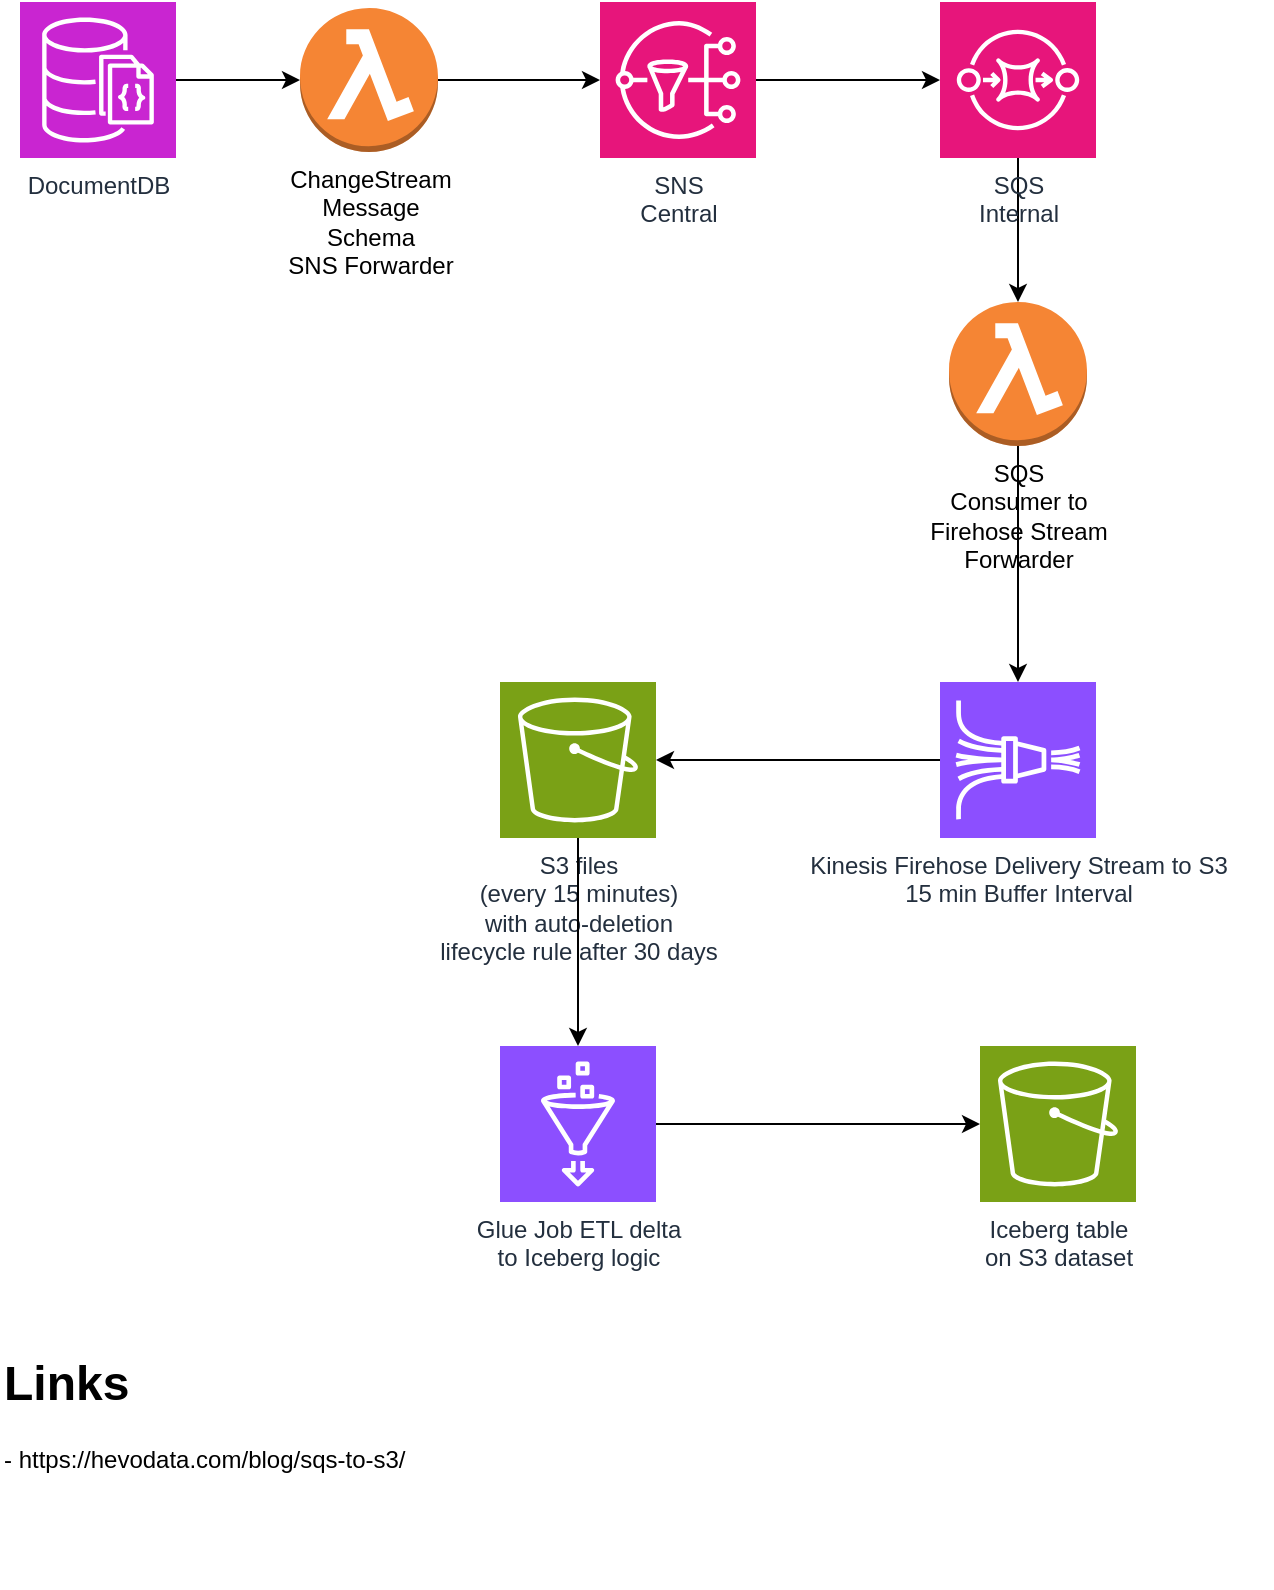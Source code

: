 <mxfile version="24.7.6">
  <diagram name="Seite-1" id="druK0AdYgV0rrxd1C6t_">
    <mxGraphModel dx="1434" dy="794" grid="1" gridSize="10" guides="1" tooltips="1" connect="1" arrows="1" fold="1" page="1" pageScale="1" pageWidth="827" pageHeight="1169" math="0" shadow="0">
      <root>
        <mxCell id="0" />
        <mxCell id="1" parent="0" />
        <mxCell id="ieJKX9yTI5mCktCNdGUZ-1" value="DocumentDB" style="sketch=0;points=[[0,0,0],[0.25,0,0],[0.5,0,0],[0.75,0,0],[1,0,0],[0,1,0],[0.25,1,0],[0.5,1,0],[0.75,1,0],[1,1,0],[0,0.25,0],[0,0.5,0],[0,0.75,0],[1,0.25,0],[1,0.5,0],[1,0.75,0]];outlineConnect=0;fontColor=#232F3E;fillColor=#C925D1;strokeColor=#ffffff;dashed=0;verticalLabelPosition=bottom;verticalAlign=top;align=center;html=1;fontSize=12;fontStyle=0;aspect=fixed;shape=mxgraph.aws4.resourceIcon;resIcon=mxgraph.aws4.documentdb_with_mongodb_compatibility;" vertex="1" parent="1">
          <mxGeometry x="30" y="40" width="78" height="78" as="geometry" />
        </mxCell>
        <mxCell id="ieJKX9yTI5mCktCNdGUZ-2" value="SNS&lt;br&gt;Central" style="sketch=0;points=[[0,0,0],[0.25,0,0],[0.5,0,0],[0.75,0,0],[1,0,0],[0,1,0],[0.25,1,0],[0.5,1,0],[0.75,1,0],[1,1,0],[0,0.25,0],[0,0.5,0],[0,0.75,0],[1,0.25,0],[1,0.5,0],[1,0.75,0]];outlineConnect=0;fontColor=#232F3E;fillColor=#E7157B;strokeColor=#ffffff;dashed=0;verticalLabelPosition=bottom;verticalAlign=top;align=center;html=1;fontSize=12;fontStyle=0;aspect=fixed;shape=mxgraph.aws4.resourceIcon;resIcon=mxgraph.aws4.sns;" vertex="1" parent="1">
          <mxGeometry x="320" y="40" width="78" height="78" as="geometry" />
        </mxCell>
        <mxCell id="ieJKX9yTI5mCktCNdGUZ-9" style="edgeStyle=orthogonalEdgeStyle;rounded=0;orthogonalLoop=1;jettySize=auto;html=1;entryX=0.5;entryY=0;entryDx=0;entryDy=0;entryPerimeter=0;" edge="1" parent="1" source="ieJKX9yTI5mCktCNdGUZ-3" target="ieJKX9yTI5mCktCNdGUZ-10">
          <mxGeometry relative="1" as="geometry" />
        </mxCell>
        <mxCell id="ieJKX9yTI5mCktCNdGUZ-3" value="SQS&lt;br&gt;Internal" style="sketch=0;points=[[0,0,0],[0.25,0,0],[0.5,0,0],[0.75,0,0],[1,0,0],[0,1,0],[0.25,1,0],[0.5,1,0],[0.75,1,0],[1,1,0],[0,0.25,0],[0,0.5,0],[0,0.75,0],[1,0.25,0],[1,0.5,0],[1,0.75,0]];outlineConnect=0;fontColor=#232F3E;fillColor=#E7157B;strokeColor=#ffffff;dashed=0;verticalLabelPosition=bottom;verticalAlign=top;align=center;html=1;fontSize=12;fontStyle=0;aspect=fixed;shape=mxgraph.aws4.resourceIcon;resIcon=mxgraph.aws4.sqs;" vertex="1" parent="1">
          <mxGeometry x="490" y="40" width="78" height="78" as="geometry" />
        </mxCell>
        <mxCell id="ieJKX9yTI5mCktCNdGUZ-4" value="ChangeStream&lt;br&gt;Message&lt;br&gt;Schema&lt;br&gt;SNS Forwarder" style="outlineConnect=0;dashed=0;verticalLabelPosition=bottom;verticalAlign=top;align=center;html=1;shape=mxgraph.aws3.lambda_function;fillColor=#F58534;gradientColor=none;" vertex="1" parent="1">
          <mxGeometry x="170" y="43" width="69" height="72" as="geometry" />
        </mxCell>
        <mxCell id="ieJKX9yTI5mCktCNdGUZ-5" style="edgeStyle=orthogonalEdgeStyle;rounded=0;orthogonalLoop=1;jettySize=auto;html=1;entryX=0;entryY=0.5;entryDx=0;entryDy=0;entryPerimeter=0;" edge="1" parent="1" source="ieJKX9yTI5mCktCNdGUZ-1" target="ieJKX9yTI5mCktCNdGUZ-4">
          <mxGeometry relative="1" as="geometry" />
        </mxCell>
        <mxCell id="ieJKX9yTI5mCktCNdGUZ-6" style="edgeStyle=orthogonalEdgeStyle;rounded=0;orthogonalLoop=1;jettySize=auto;html=1;exitX=1;exitY=0.5;exitDx=0;exitDy=0;exitPerimeter=0;entryX=0;entryY=0.5;entryDx=0;entryDy=0;entryPerimeter=0;" edge="1" parent="1" source="ieJKX9yTI5mCktCNdGUZ-4" target="ieJKX9yTI5mCktCNdGUZ-2">
          <mxGeometry relative="1" as="geometry" />
        </mxCell>
        <mxCell id="ieJKX9yTI5mCktCNdGUZ-7" style="edgeStyle=orthogonalEdgeStyle;rounded=0;orthogonalLoop=1;jettySize=auto;html=1;entryX=0;entryY=0.5;entryDx=0;entryDy=0;entryPerimeter=0;" edge="1" parent="1" source="ieJKX9yTI5mCktCNdGUZ-2" target="ieJKX9yTI5mCktCNdGUZ-3">
          <mxGeometry relative="1" as="geometry" />
        </mxCell>
        <mxCell id="ieJKX9yTI5mCktCNdGUZ-14" style="edgeStyle=orthogonalEdgeStyle;rounded=0;orthogonalLoop=1;jettySize=auto;html=1;" edge="1" parent="1" source="ieJKX9yTI5mCktCNdGUZ-8" target="ieJKX9yTI5mCktCNdGUZ-13">
          <mxGeometry relative="1" as="geometry" />
        </mxCell>
        <mxCell id="ieJKX9yTI5mCktCNdGUZ-8" value="Kinesis Firehose Delivery Stream to S3&lt;br&gt;15 min Buffer Interval" style="sketch=0;points=[[0,0,0],[0.25,0,0],[0.5,0,0],[0.75,0,0],[1,0,0],[0,1,0],[0.25,1,0],[0.5,1,0],[0.75,1,0],[1,1,0],[0,0.25,0],[0,0.5,0],[0,0.75,0],[1,0.25,0],[1,0.5,0],[1,0.75,0]];outlineConnect=0;fontColor=#232F3E;fillColor=#8C4FFF;strokeColor=#ffffff;dashed=0;verticalLabelPosition=bottom;verticalAlign=top;align=center;html=1;fontSize=12;fontStyle=0;aspect=fixed;shape=mxgraph.aws4.resourceIcon;resIcon=mxgraph.aws4.kinesis_data_firehose;" vertex="1" parent="1">
          <mxGeometry x="490" y="380" width="78" height="78" as="geometry" />
        </mxCell>
        <mxCell id="ieJKX9yTI5mCktCNdGUZ-11" style="edgeStyle=orthogonalEdgeStyle;rounded=0;orthogonalLoop=1;jettySize=auto;html=1;exitX=0.5;exitY=1;exitDx=0;exitDy=0;exitPerimeter=0;" edge="1" parent="1" source="ieJKX9yTI5mCktCNdGUZ-10" target="ieJKX9yTI5mCktCNdGUZ-8">
          <mxGeometry relative="1" as="geometry" />
        </mxCell>
        <mxCell id="ieJKX9yTI5mCktCNdGUZ-10" value="&lt;div&gt;SQS&lt;br&gt;Consumer to&lt;br&gt;Firehose Stream&lt;br&gt;Forwarder&lt;br&gt;&lt;/div&gt;" style="outlineConnect=0;dashed=0;verticalLabelPosition=bottom;verticalAlign=top;align=center;html=1;shape=mxgraph.aws3.lambda_function;fillColor=#F58534;gradientColor=none;" vertex="1" parent="1">
          <mxGeometry x="494.5" y="190" width="69" height="72" as="geometry" />
        </mxCell>
        <mxCell id="ieJKX9yTI5mCktCNdGUZ-12" value="&lt;h1 style=&quot;margin-top: 0px;&quot;&gt;Links&lt;/h1&gt;&lt;p&gt;- https://hevodata.com/blog/sqs-to-s3/&lt;br&gt;&lt;/p&gt;" style="text;html=1;whiteSpace=wrap;overflow=hidden;rounded=0;" vertex="1" parent="1">
          <mxGeometry x="20" y="710" width="360" height="120" as="geometry" />
        </mxCell>
        <mxCell id="ieJKX9yTI5mCktCNdGUZ-13" value="S3 files&lt;br&gt;(every 15 minutes)&lt;br&gt;&lt;div&gt;with auto-deletion&lt;/div&gt;&lt;div&gt;lifecycle rule after 30 days&lt;br&gt;&lt;/div&gt;" style="sketch=0;points=[[0,0,0],[0.25,0,0],[0.5,0,0],[0.75,0,0],[1,0,0],[0,1,0],[0.25,1,0],[0.5,1,0],[0.75,1,0],[1,1,0],[0,0.25,0],[0,0.5,0],[0,0.75,0],[1,0.25,0],[1,0.5,0],[1,0.75,0]];outlineConnect=0;fontColor=#232F3E;fillColor=#7AA116;strokeColor=#ffffff;dashed=0;verticalLabelPosition=bottom;verticalAlign=top;align=center;html=1;fontSize=12;fontStyle=0;aspect=fixed;shape=mxgraph.aws4.resourceIcon;resIcon=mxgraph.aws4.s3;" vertex="1" parent="1">
          <mxGeometry x="270" y="380" width="78" height="78" as="geometry" />
        </mxCell>
        <mxCell id="ieJKX9yTI5mCktCNdGUZ-18" style="edgeStyle=orthogonalEdgeStyle;rounded=0;orthogonalLoop=1;jettySize=auto;html=1;" edge="1" parent="1" source="ieJKX9yTI5mCktCNdGUZ-15" target="ieJKX9yTI5mCktCNdGUZ-17">
          <mxGeometry relative="1" as="geometry" />
        </mxCell>
        <mxCell id="ieJKX9yTI5mCktCNdGUZ-15" value="Glue Job ETL delta&lt;br&gt;to Iceberg logic" style="sketch=0;points=[[0,0,0],[0.25,0,0],[0.5,0,0],[0.75,0,0],[1,0,0],[0,1,0],[0.25,1,0],[0.5,1,0],[0.75,1,0],[1,1,0],[0,0.25,0],[0,0.5,0],[0,0.75,0],[1,0.25,0],[1,0.5,0],[1,0.75,0]];outlineConnect=0;fontColor=#232F3E;fillColor=#8C4FFF;strokeColor=#ffffff;dashed=0;verticalLabelPosition=bottom;verticalAlign=top;align=center;html=1;fontSize=12;fontStyle=0;aspect=fixed;shape=mxgraph.aws4.resourceIcon;resIcon=mxgraph.aws4.glue;" vertex="1" parent="1">
          <mxGeometry x="270" y="562" width="78" height="78" as="geometry" />
        </mxCell>
        <mxCell id="ieJKX9yTI5mCktCNdGUZ-16" style="edgeStyle=orthogonalEdgeStyle;rounded=0;orthogonalLoop=1;jettySize=auto;html=1;entryX=0.5;entryY=0;entryDx=0;entryDy=0;entryPerimeter=0;" edge="1" parent="1" source="ieJKX9yTI5mCktCNdGUZ-13" target="ieJKX9yTI5mCktCNdGUZ-15">
          <mxGeometry relative="1" as="geometry" />
        </mxCell>
        <mxCell id="ieJKX9yTI5mCktCNdGUZ-17" value="&lt;div&gt;Iceberg table&lt;/div&gt;&lt;div&gt;on S3 dataset&lt;br&gt;&lt;/div&gt;" style="sketch=0;points=[[0,0,0],[0.25,0,0],[0.5,0,0],[0.75,0,0],[1,0,0],[0,1,0],[0.25,1,0],[0.5,1,0],[0.75,1,0],[1,1,0],[0,0.25,0],[0,0.5,0],[0,0.75,0],[1,0.25,0],[1,0.5,0],[1,0.75,0]];outlineConnect=0;fontColor=#232F3E;fillColor=#7AA116;strokeColor=#ffffff;dashed=0;verticalLabelPosition=bottom;verticalAlign=top;align=center;html=1;fontSize=12;fontStyle=0;aspect=fixed;shape=mxgraph.aws4.resourceIcon;resIcon=mxgraph.aws4.s3;" vertex="1" parent="1">
          <mxGeometry x="510" y="562" width="78" height="78" as="geometry" />
        </mxCell>
        <mxCell id="ieJKX9yTI5mCktCNdGUZ-19" value="" style="shape=image;verticalLabelPosition=bottom;labelBackgroundColor=default;verticalAlign=top;aspect=fixed;imageAspect=0;image=https://www.dremio.com/wp-content/uploads/2021/06/iceberg-logo-with-name.png;" vertex="1" parent="1">
          <mxGeometry x="590" y="562" width="66" height="65.46" as="geometry" />
        </mxCell>
      </root>
    </mxGraphModel>
  </diagram>
</mxfile>
